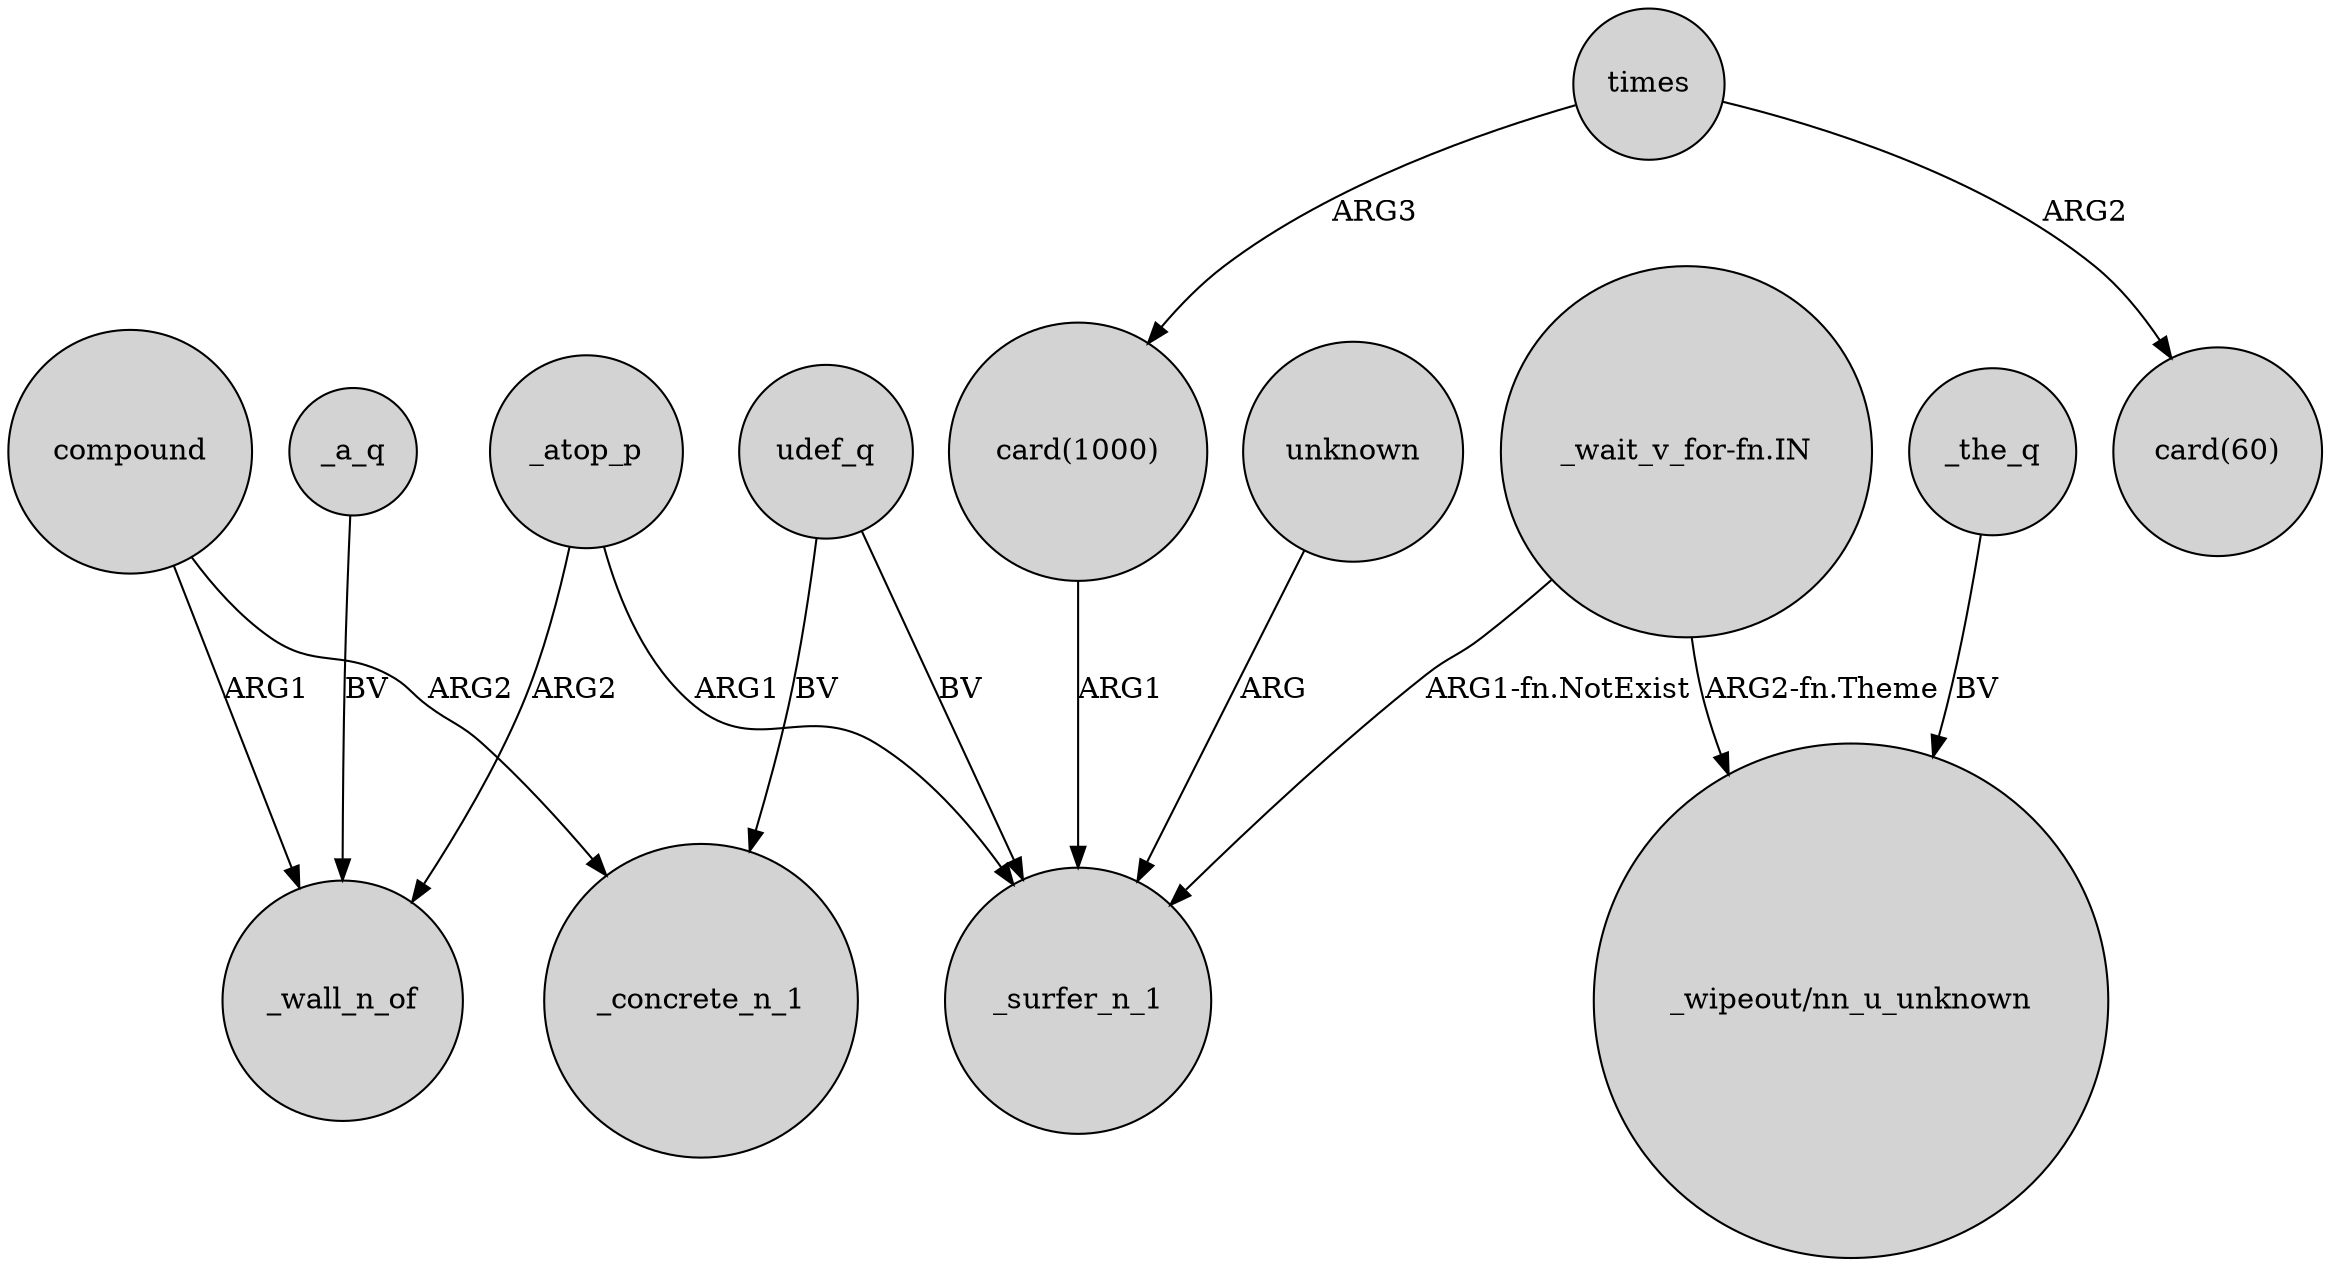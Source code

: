 digraph {
	node [shape=circle style=filled]
	"card(1000)" -> _surfer_n_1 [label=ARG1]
	udef_q -> _surfer_n_1 [label=BV]
	_atop_p -> _wall_n_of [label=ARG2]
	"_wait_v_for-fn.IN" -> "_wipeout/nn_u_unknown" [label="ARG2-fn.Theme"]
	_atop_p -> _surfer_n_1 [label=ARG1]
	_the_q -> "_wipeout/nn_u_unknown" [label=BV]
	compound -> _wall_n_of [label=ARG1]
	"_wait_v_for-fn.IN" -> _surfer_n_1 [label="ARG1-fn.NotExist"]
	udef_q -> _concrete_n_1 [label=BV]
	compound -> _concrete_n_1 [label=ARG2]
	_a_q -> _wall_n_of [label=BV]
	unknown -> _surfer_n_1 [label=ARG]
	times -> "card(60)" [label=ARG2]
	times -> "card(1000)" [label=ARG3]
}
